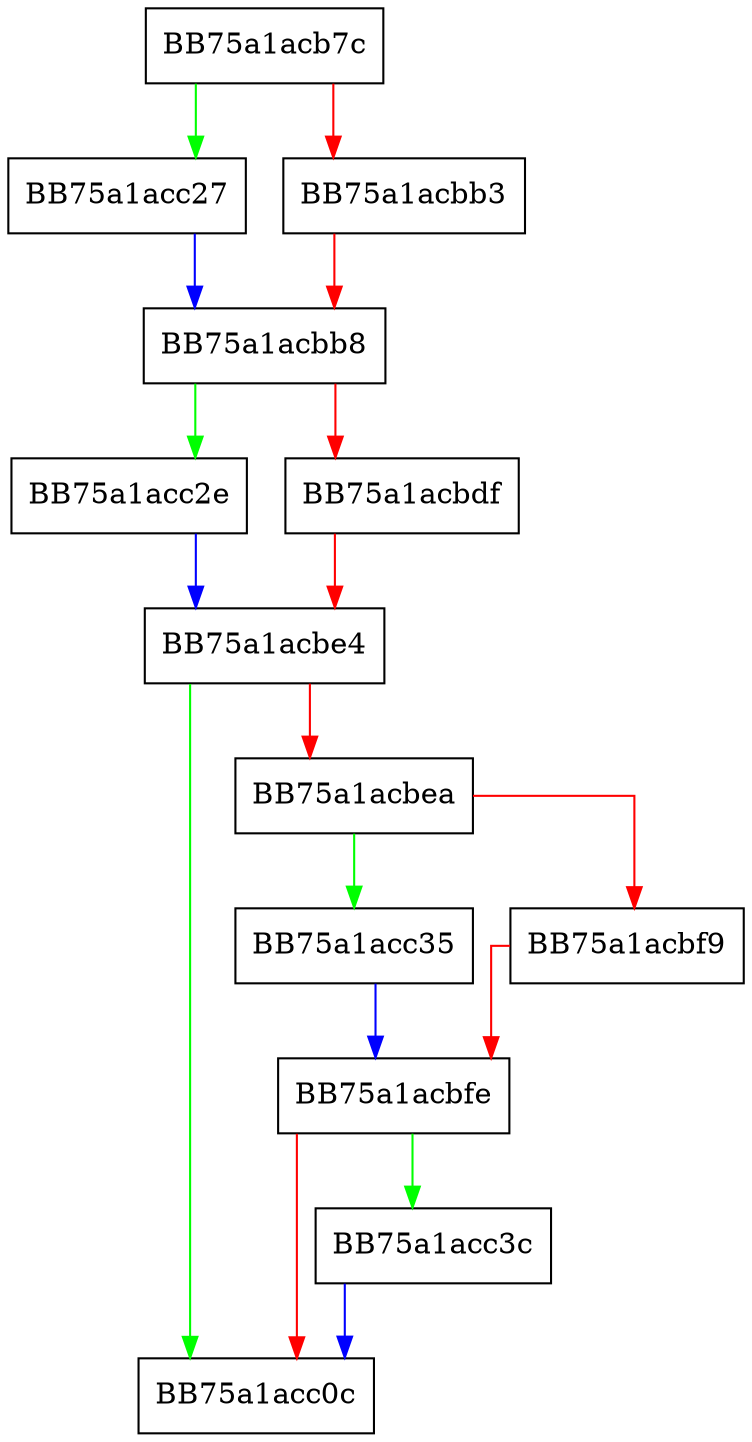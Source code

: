 digraph Write {
  node [shape="box"];
  graph [splines=ortho];
  BB75a1acb7c -> BB75a1acc27 [color="green"];
  BB75a1acb7c -> BB75a1acbb3 [color="red"];
  BB75a1acbb3 -> BB75a1acbb8 [color="red"];
  BB75a1acbb8 -> BB75a1acc2e [color="green"];
  BB75a1acbb8 -> BB75a1acbdf [color="red"];
  BB75a1acbdf -> BB75a1acbe4 [color="red"];
  BB75a1acbe4 -> BB75a1acc0c [color="green"];
  BB75a1acbe4 -> BB75a1acbea [color="red"];
  BB75a1acbea -> BB75a1acc35 [color="green"];
  BB75a1acbea -> BB75a1acbf9 [color="red"];
  BB75a1acbf9 -> BB75a1acbfe [color="red"];
  BB75a1acbfe -> BB75a1acc3c [color="green"];
  BB75a1acbfe -> BB75a1acc0c [color="red"];
  BB75a1acc27 -> BB75a1acbb8 [color="blue"];
  BB75a1acc2e -> BB75a1acbe4 [color="blue"];
  BB75a1acc35 -> BB75a1acbfe [color="blue"];
  BB75a1acc3c -> BB75a1acc0c [color="blue"];
}